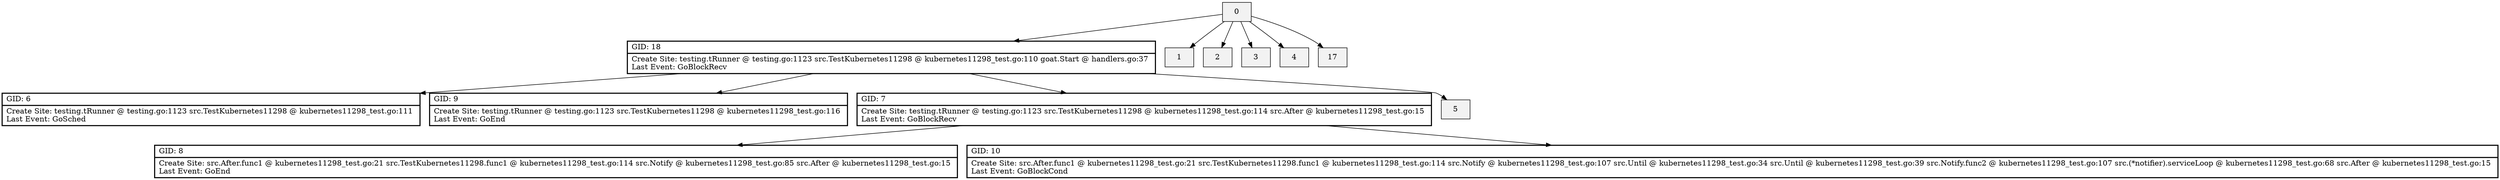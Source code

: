 digraph{
	node[shape=record,style=filled,fillcolor=gray95]

	18 [ label = "{ GID: 18\l | Create Site: testing.tRunner @ testing.go:1123 
src.TestKubernetes11298 @ kubernetes11298_test.go:110 
goat.Start @ handlers.go:37 
\lLast Event: GoBlockRecv\l }" style=bold]
	6 [ label = "{ GID: 6\l | Create Site: testing.tRunner @ testing.go:1123 
src.TestKubernetes11298 @ kubernetes11298_test.go:111 
\lLast Event: GoSched\l }" style=bold]
	8 [ label = "{ GID: 8\l | Create Site: src.After.func1 @ kubernetes11298_test.go:21 
src.TestKubernetes11298.func1 @ kubernetes11298_test.go:114 
src.Notify @ kubernetes11298_test.go:85 
src.After @ kubernetes11298_test.go:15 
\lLast Event: GoEnd\l }" style=bold]
	9 [ label = "{ GID: 9\l | Create Site: testing.tRunner @ testing.go:1123 
src.TestKubernetes11298 @ kubernetes11298_test.go:116 
\lLast Event: GoEnd\l }" style=bold]
	7 [ label = "{ GID: 7\l | Create Site: testing.tRunner @ testing.go:1123 
src.TestKubernetes11298 @ kubernetes11298_test.go:114 
src.After @ kubernetes11298_test.go:15 
\lLast Event: GoBlockRecv\l }" style=bold]
	10 [ label = "{ GID: 10\l | Create Site: src.After.func1 @ kubernetes11298_test.go:21 
src.TestKubernetes11298.func1 @ kubernetes11298_test.go:114 
src.Notify @ kubernetes11298_test.go:107 
src.Until @ kubernetes11298_test.go:34 
src.Until @ kubernetes11298_test.go:39 
src.Notify.func2 @ kubernetes11298_test.go:107 
src.(*notifier).serviceLoop @ kubernetes11298_test.go:68 
src.After @ kubernetes11298_test.go:15 
\lLast Event: GoBlockCond\l }" style=bold]
	

	0 -> 1
	0 -> 2
	0 -> 3
	0 -> 4
	0 -> 17
	0 -> 18
	18 -> 5
	18 -> 6
	18 -> 7
	7 -> 8
	18 -> 9
	7 -> 10
	}